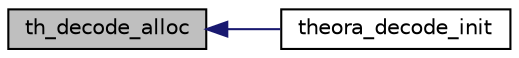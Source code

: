 digraph "th_decode_alloc"
{
  edge [fontname="Helvetica",fontsize="10",labelfontname="Helvetica",labelfontsize="10"];
  node [fontname="Helvetica",fontsize="10",shape=record];
  rankdir="LR";
  Node1 [label="th_decode_alloc",height=0.2,width=0.4,color="black", fillcolor="grey75", style="filled", fontcolor="black"];
  Node1 -> Node2 [dir="back",color="midnightblue",fontsize="10",style="solid",fontname="Helvetica"];
  Node2 [label="theora_decode_init",height=0.2,width=0.4,color="black", fillcolor="white", style="filled",URL="$group__oldfuncs.html#ga264907c66003799ff77ecbd09eb33d2c"];
}
